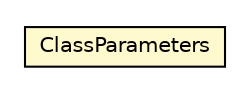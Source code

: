 #!/usr/local/bin/dot
#
# Class diagram 
# Generated by UMLGraph version R5_6_6-1-g9240c4 (http://www.umlgraph.org/)
#

digraph G {
	edge [fontname="Helvetica",fontsize=10,labelfontname="Helvetica",labelfontsize=10];
	node [fontname="Helvetica",fontsize=10,shape=plaintext];
	nodesep=0.25;
	ranksep=0.5;
	// jason.mas2j.ClassParameters
	c14478 [label=<<table title="jason.mas2j.ClassParameters" border="0" cellborder="1" cellspacing="0" cellpadding="2" port="p" bgcolor="lemonChiffon" href="./ClassParameters.html">
		<tr><td><table border="0" cellspacing="0" cellpadding="1">
<tr><td align="center" balign="center"> ClassParameters </td></tr>
		</table></td></tr>
		</table>>, URL="./ClassParameters.html", fontname="Helvetica", fontcolor="black", fontsize=10.0];
}

